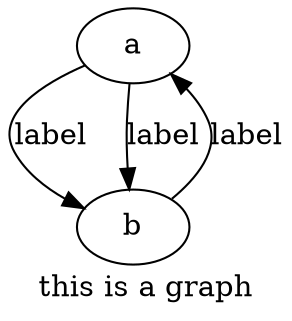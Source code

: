 digraph G {
  a -> b [ label = "label"]
  b -> a [ label = "label"]
  a -> b [ label = "label"]
  label="this is a graph"
}
